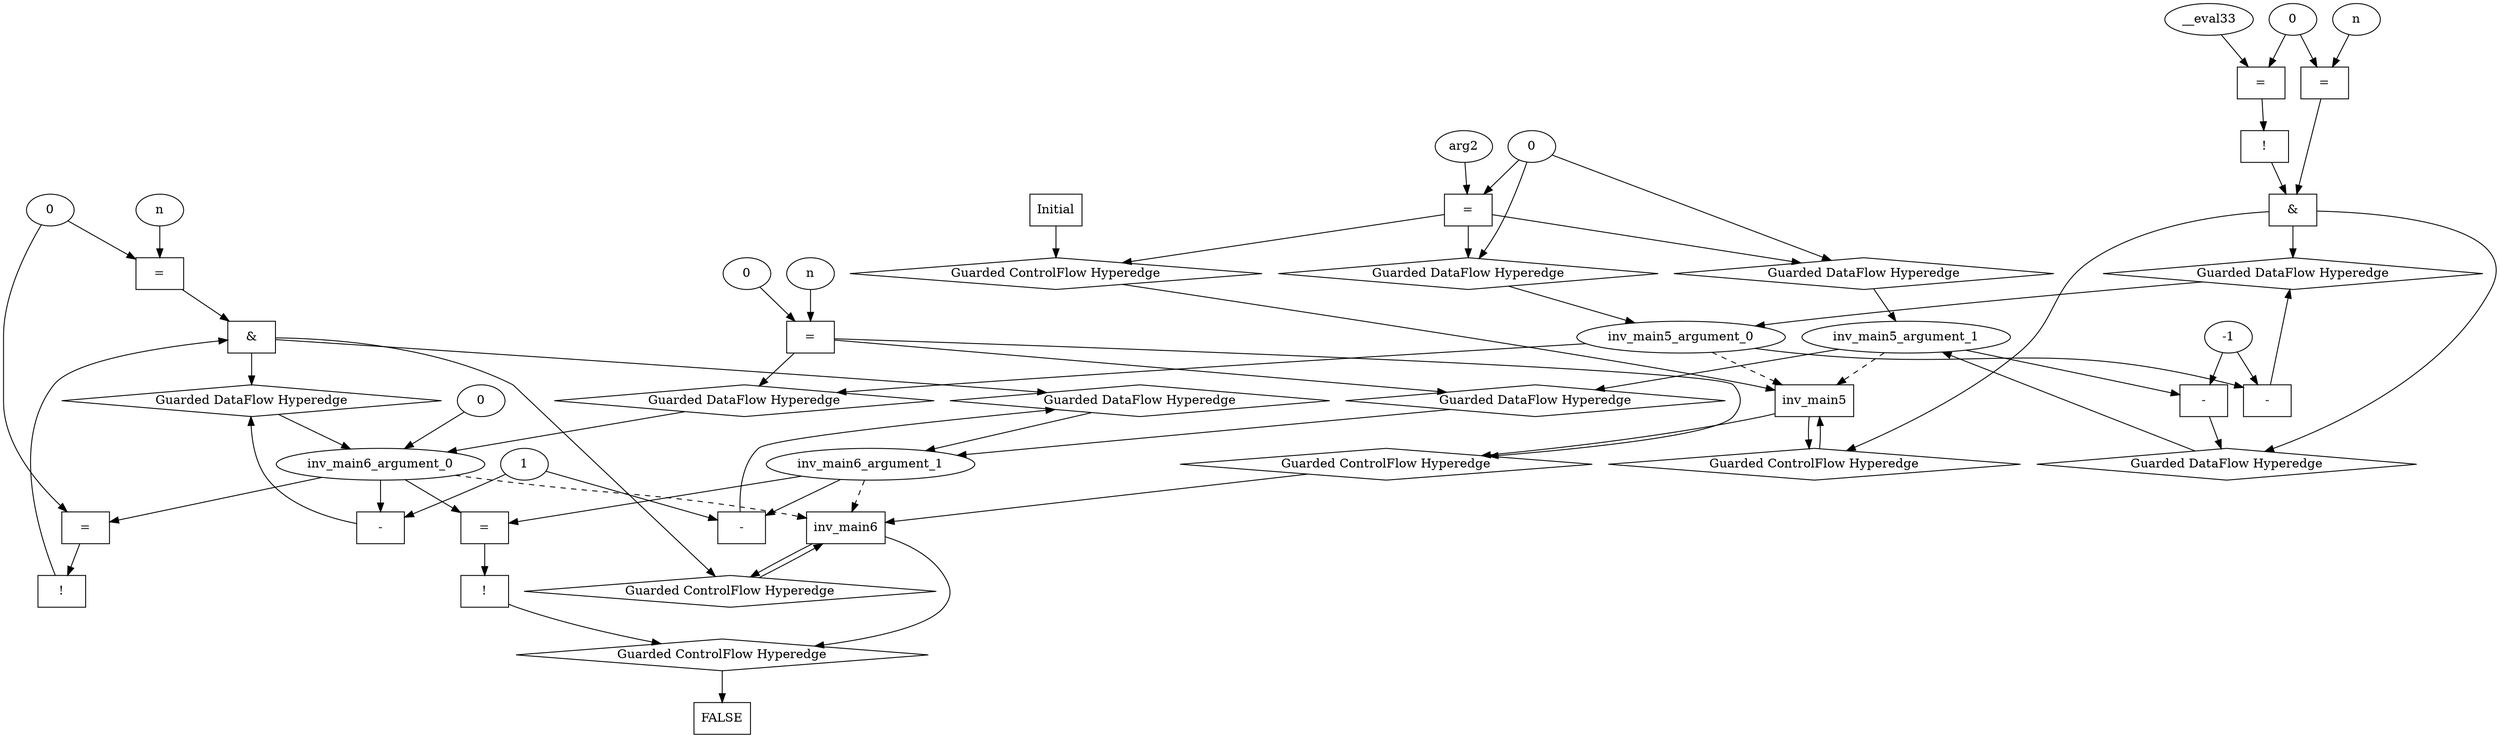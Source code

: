 digraph dag {
inv_main5 [label="inv_main5" shape="rect"];
inv_main6 [label="inv_main6" shape="rect"];
FALSE [label="FALSE" shape="rect"];
Initial [label="Initial" shape="rect"];
ControlFowHyperEdge_0 [label="Guarded ControlFlow Hyperedge" shape="diamond"];
Initial -> ControlFowHyperEdge_0[label=""]
ControlFowHyperEdge_0 -> inv_main5[label=""]
ControlFowHyperEdge_1 [label="Guarded ControlFlow Hyperedge" shape="diamond"];
inv_main5 -> ControlFowHyperEdge_1[label=""]
ControlFowHyperEdge_1 -> inv_main6[label=""]
ControlFowHyperEdge_2 [label="Guarded ControlFlow Hyperedge" shape="diamond"];
inv_main5 -> ControlFowHyperEdge_2[label=""]
ControlFowHyperEdge_2 -> inv_main5[label=""]
ControlFowHyperEdge_3 [label="Guarded ControlFlow Hyperedge" shape="diamond"];
inv_main6 -> ControlFowHyperEdge_3[label=""]
ControlFowHyperEdge_3 -> inv_main6[label=""]
ControlFowHyperEdge_4 [label="Guarded ControlFlow Hyperedge" shape="diamond"];
inv_main6 -> ControlFowHyperEdge_4[label=""]
ControlFowHyperEdge_4 -> FALSE[label=""]
inv_main5_argument_0 [label="inv_main5_argument_0" shape="oval"];
inv_main5_argument_0 -> inv_main5[label="" style="dashed"]
inv_main5_argument_1 [label="inv_main5_argument_1" shape="oval"];
inv_main5_argument_1 -> inv_main5[label="" style="dashed"]
inv_main6_argument_0 [label="inv_main6_argument_0" shape="oval"];
inv_main6_argument_0 -> inv_main6[label="" style="dashed"]
inv_main6_argument_1 [label="inv_main6_argument_1" shape="oval"];
inv_main6_argument_1 -> inv_main6[label="" style="dashed"]

xxxinv_main5___Initial_0xxxguard_0_node_0 [label="=" shape="rect"];
xxxinv_main5___Initial_0xxxguard_0_node_2 [label="arg2"];
xxxinv_main5___Initial_0xxxdataFlow_0_node_0->xxxinv_main5___Initial_0xxxguard_0_node_0
xxxinv_main5___Initial_0xxxguard_0_node_2->xxxinv_main5___Initial_0xxxguard_0_node_0

xxxinv_main5___Initial_0xxxguard_0_node_0->ControlFowHyperEdge_0 [label=""];
xxxinv_main5___Initial_0xxxdataFlow_0_node_0 [label="0"];

xxxinv_main5___Initial_0xxxdataFlow_0_node_0->DataFowHyperEdge_0_inv_main5_argument_0 [label=""];

xxxinv_main5___Initial_0xxxdataFlow_0_node_0->DataFowHyperEdge_0_inv_main5_argument_1 [label=""];
xxxinv_main6___inv_main5_1xxxguard_0_node_0 [label="=" shape="rect"];
xxxinv_main6___inv_main5_1xxxguard_0_node_1 [label="n"];
xxxinv_main6___inv_main5_1xxxguard_0_node_2 [label="0"];
xxxinv_main6___inv_main5_1xxxguard_0_node_1->xxxinv_main6___inv_main5_1xxxguard_0_node_0
xxxinv_main6___inv_main5_1xxxguard_0_node_2->xxxinv_main6___inv_main5_1xxxguard_0_node_0

xxxinv_main6___inv_main5_1xxxguard_0_node_0->ControlFowHyperEdge_1 [label=""];
xxxinv_main5___inv_main5_2xxx_and [label="&" shape="rect"];
xxxinv_main5___inv_main5_2xxxguard_0_node_0 [label="!" shape="rect"];
xxxinv_main5___inv_main5_2xxxguard_0_node_1 [label="=" shape="rect"];
xxxinv_main5___inv_main5_2xxxguard_0_node_2 [label="__eval33"];
xxxinv_main5___inv_main5_2xxxguard_0_node_3 [label="0"];
xxxinv_main5___inv_main5_2xxxguard_0_node_1->xxxinv_main5___inv_main5_2xxxguard_0_node_0
xxxinv_main5___inv_main5_2xxxguard_0_node_2->xxxinv_main5___inv_main5_2xxxguard_0_node_1
xxxinv_main5___inv_main5_2xxxguard_0_node_3->xxxinv_main5___inv_main5_2xxxguard_0_node_1

xxxinv_main5___inv_main5_2xxxguard_0_node_0->xxxinv_main5___inv_main5_2xxx_and [label=""];
xxxinv_main5___inv_main5_2xxxguard1_node_0 [label="=" shape="rect"];
xxxinv_main5___inv_main5_2xxxguard1_node_1 [label="n"];
xxxinv_main5___inv_main5_2xxxguard1_node_1->xxxinv_main5___inv_main5_2xxxguard1_node_0
xxxinv_main5___inv_main5_2xxxguard_0_node_3->xxxinv_main5___inv_main5_2xxxguard1_node_0

xxxinv_main5___inv_main5_2xxxguard1_node_0->xxxinv_main5___inv_main5_2xxx_and [label=""];
xxxinv_main5___inv_main5_2xxx_and->ControlFowHyperEdge_2 [label=""];
xxxinv_main5___inv_main5_2xxxdataFlow_0_node_0 [label="-" shape="rect"];
xxxinv_main5___inv_main5_2xxxdataFlow_0_node_2 [label="-1"];
inv_main5_argument_0->xxxinv_main5___inv_main5_2xxxdataFlow_0_node_0
xxxinv_main5___inv_main5_2xxxdataFlow_0_node_2->xxxinv_main5___inv_main5_2xxxdataFlow_0_node_0

xxxinv_main5___inv_main5_2xxxdataFlow_0_node_0->DataFowHyperEdge_2_inv_main5_argument_0 [label=""];
xxxinv_main5___inv_main5_2xxxdataFlow1_node_0 [label="-" shape="rect"];
inv_main5_argument_1->xxxinv_main5___inv_main5_2xxxdataFlow1_node_0
xxxinv_main5___inv_main5_2xxxdataFlow_0_node_2->xxxinv_main5___inv_main5_2xxxdataFlow1_node_0

xxxinv_main5___inv_main5_2xxxdataFlow1_node_0->DataFowHyperEdge_2_inv_main5_argument_1 [label=""];
xxxinv_main6___inv_main6_3xxx_and [label="&" shape="rect"];
xxxinv_main6___inv_main6_3xxxguard_0_node_0 [label="!" shape="rect"];
xxxinv_main6___inv_main6_3xxxguard_0_node_1 [label="=" shape="rect"];
xxxinv_main6___inv_main6_3xxxguard_0_node_3 [label="0"];
xxxinv_main6___inv_main6_3xxxguard_0_node_1->xxxinv_main6___inv_main6_3xxxguard_0_node_0
inv_main6_argument_0->xxxinv_main6___inv_main6_3xxxguard_0_node_1
xxxinv_main6___inv_main6_3xxxguard_0_node_3->xxxinv_main6___inv_main6_3xxxguard_0_node_1

xxxinv_main6___inv_main6_3xxxguard_0_node_0->xxxinv_main6___inv_main6_3xxx_and [label=""];
xxxinv_main6___inv_main6_3xxxguard1_node_0 [label="=" shape="rect"];
xxxinv_main6___inv_main6_3xxxguard1_node_1 [label="n"];
xxxinv_main6___inv_main6_3xxxguard1_node_1->xxxinv_main6___inv_main6_3xxxguard1_node_0
xxxinv_main6___inv_main6_3xxxguard_0_node_3->xxxinv_main6___inv_main6_3xxxguard1_node_0

xxxinv_main6___inv_main6_3xxxguard1_node_0->xxxinv_main6___inv_main6_3xxx_and [label=""];
xxxinv_main6___inv_main6_3xxx_and->ControlFowHyperEdge_3 [label=""];
xxxinv_main6___inv_main6_3xxxdataFlow_0_node_0 [label="-" shape="rect"];
xxxinv_main6___inv_main6_3xxxdataFlow_0_node_2 [label="1"];
inv_main6_argument_0->xxxinv_main6___inv_main6_3xxxdataFlow_0_node_0
xxxinv_main6___inv_main6_3xxxdataFlow_0_node_2->xxxinv_main6___inv_main6_3xxxdataFlow_0_node_0

xxxinv_main6___inv_main6_3xxxdataFlow_0_node_0->DataFowHyperEdge_3_inv_main6_argument_0 [label=""];
xxxinv_main6___inv_main6_3xxxdataFlow1_node_0 [label="-" shape="rect"];
inv_main6_argument_1->xxxinv_main6___inv_main6_3xxxdataFlow1_node_0
xxxinv_main6___inv_main6_3xxxdataFlow_0_node_2->xxxinv_main6___inv_main6_3xxxdataFlow1_node_0

xxxinv_main6___inv_main6_3xxxdataFlow1_node_0->DataFowHyperEdge_3_inv_main6_argument_1 [label=""];
xxxFALSE___inv_main6_4xxxguard_0_node_0 [label="!" shape="rect"];
xxxFALSE___inv_main6_4xxxguard_0_node_1 [label="=" shape="rect"];
xxxFALSE___inv_main6_4xxxguard_0_node_1->xxxFALSE___inv_main6_4xxxguard_0_node_0
inv_main6_argument_1->xxxFALSE___inv_main6_4xxxguard_0_node_1
inv_main6_argument_0->xxxFALSE___inv_main6_4xxxguard_0_node_1

xxxFALSE___inv_main6_4xxxguard_0_node_0->ControlFowHyperEdge_4 [label=""];
DataFowHyperEdge_0_inv_main5_argument_0 [label="Guarded DataFlow Hyperedge" shape="diamond"];
DataFowHyperEdge_0_inv_main5_argument_0 -> inv_main5_argument_0[label=""]
xxxinv_main5___Initial_0xxxguard_0_node_0 -> DataFowHyperEdge_0_inv_main5_argument_0[label=""]
DataFowHyperEdge_0_inv_main5_argument_1 [label="Guarded DataFlow Hyperedge" shape="diamond"];
DataFowHyperEdge_0_inv_main5_argument_1 -> inv_main5_argument_1[label=""]
xxxinv_main5___Initial_0xxxguard_0_node_0 -> DataFowHyperEdge_0_inv_main5_argument_1[label=""]
DataFowHyperEdge_1_inv_main6_argument_0 [label="Guarded DataFlow Hyperedge" shape="diamond"];
DataFowHyperEdge_1_inv_main6_argument_0 -> inv_main6_argument_0[label=""]
xxxinv_main6___inv_main5_1xxxguard_0_node_0 -> DataFowHyperEdge_1_inv_main6_argument_0[label=""]
DataFowHyperEdge_1_inv_main6_argument_1 [label="Guarded DataFlow Hyperedge" shape="diamond"];
DataFowHyperEdge_1_inv_main6_argument_1 -> inv_main6_argument_1[label=""]
xxxinv_main6___inv_main5_1xxxguard_0_node_0 -> DataFowHyperEdge_1_inv_main6_argument_1[label=""]
DataFowHyperEdge_2_inv_main5_argument_0 [label="Guarded DataFlow Hyperedge" shape="diamond"];
DataFowHyperEdge_2_inv_main5_argument_0 -> inv_main5_argument_0[label=""]
xxxinv_main5___inv_main5_2xxx_and -> DataFowHyperEdge_2_inv_main5_argument_0[label=""]
DataFowHyperEdge_2_inv_main5_argument_1 [label="Guarded DataFlow Hyperedge" shape="diamond"];
DataFowHyperEdge_2_inv_main5_argument_1 -> inv_main5_argument_1[label=""]
xxxinv_main5___inv_main5_2xxx_and -> DataFowHyperEdge_2_inv_main5_argument_1[label=""]
DataFowHyperEdge_3_inv_main6_argument_0 [label="Guarded DataFlow Hyperedge" shape="diamond"];
DataFowHyperEdge_3_inv_main6_argument_0 -> inv_main6_argument_0[label=""]
xxxinv_main6___inv_main6_3xxx_and -> DataFowHyperEdge_3_inv_main6_argument_0[label=""]
DataFowHyperEdge_3_inv_main6_argument_1 [label="Guarded DataFlow Hyperedge" shape="diamond"];
DataFowHyperEdge_3_inv_main6_argument_1 -> inv_main6_argument_1[label=""]
xxxinv_main6___inv_main6_3xxx_and -> DataFowHyperEdge_3_inv_main6_argument_1[label=""]
"xxxFALSE___inv_main6_4xxxinv_main6_argument_0_constant_0" [label="0"];
"xxxFALSE___inv_main6_4xxxinv_main6_argument_0_constant_0"->inv_main6_argument_0 [label=""];
inv_main5_argument_0 -> DataFowHyperEdge_1_inv_main6_argument_0[label=""]
inv_main5_argument_1 -> DataFowHyperEdge_1_inv_main6_argument_1[label=""]
}
